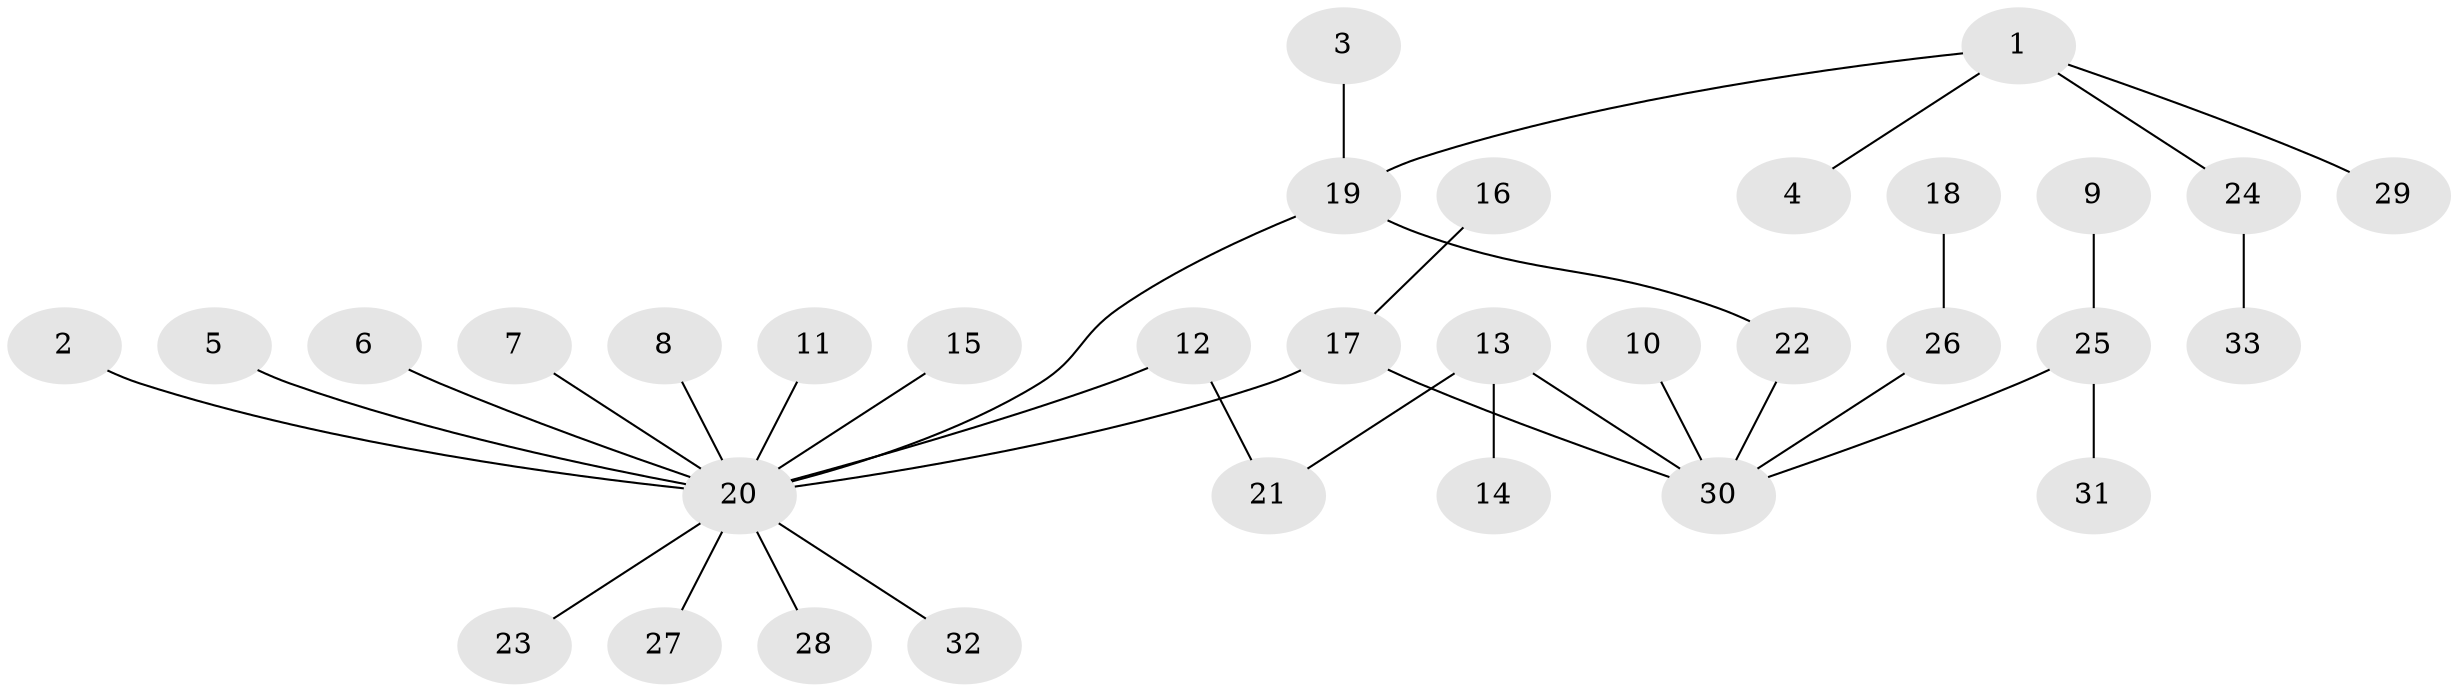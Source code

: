 // original degree distribution, {15: 0.015384615384615385, 2: 0.2153846153846154, 5: 0.046153846153846156, 4: 0.06153846153846154, 3: 0.07692307692307693, 6: 0.015384615384615385, 1: 0.5692307692307692}
// Generated by graph-tools (version 1.1) at 2025/26/03/09/25 03:26:05]
// undirected, 33 vertices, 34 edges
graph export_dot {
graph [start="1"]
  node [color=gray90,style=filled];
  1;
  2;
  3;
  4;
  5;
  6;
  7;
  8;
  9;
  10;
  11;
  12;
  13;
  14;
  15;
  16;
  17;
  18;
  19;
  20;
  21;
  22;
  23;
  24;
  25;
  26;
  27;
  28;
  29;
  30;
  31;
  32;
  33;
  1 -- 4 [weight=1.0];
  1 -- 19 [weight=1.0];
  1 -- 24 [weight=1.0];
  1 -- 29 [weight=1.0];
  2 -- 20 [weight=1.0];
  3 -- 19 [weight=1.0];
  5 -- 20 [weight=1.0];
  6 -- 20 [weight=1.0];
  7 -- 20 [weight=1.0];
  8 -- 20 [weight=1.0];
  9 -- 25 [weight=1.0];
  10 -- 30 [weight=1.0];
  11 -- 20 [weight=1.0];
  12 -- 20 [weight=1.0];
  12 -- 21 [weight=1.0];
  13 -- 14 [weight=1.0];
  13 -- 21 [weight=1.0];
  13 -- 30 [weight=1.0];
  15 -- 20 [weight=1.0];
  16 -- 17 [weight=1.0];
  17 -- 20 [weight=1.0];
  17 -- 30 [weight=1.0];
  18 -- 26 [weight=1.0];
  19 -- 20 [weight=1.0];
  19 -- 22 [weight=1.0];
  20 -- 23 [weight=1.0];
  20 -- 27 [weight=1.0];
  20 -- 28 [weight=1.0];
  20 -- 32 [weight=1.0];
  22 -- 30 [weight=1.0];
  24 -- 33 [weight=1.0];
  25 -- 30 [weight=1.0];
  25 -- 31 [weight=1.0];
  26 -- 30 [weight=1.0];
}
